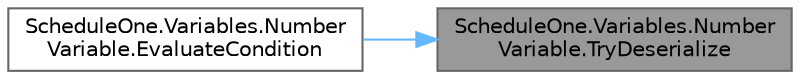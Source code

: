 digraph "ScheduleOne.Variables.NumberVariable.TryDeserialize"
{
 // LATEX_PDF_SIZE
  bgcolor="transparent";
  edge [fontname=Helvetica,fontsize=10,labelfontname=Helvetica,labelfontsize=10];
  node [fontname=Helvetica,fontsize=10,shape=box,height=0.2,width=0.4];
  rankdir="RL";
  Node1 [id="Node000001",label="ScheduleOne.Variables.Number\lVariable.TryDeserialize",height=0.2,width=0.4,color="gray40", fillcolor="grey60", style="filled", fontcolor="black",tooltip=" "];
  Node1 -> Node2 [id="edge1_Node000001_Node000002",dir="back",color="steelblue1",style="solid",tooltip=" "];
  Node2 [id="Node000002",label="ScheduleOne.Variables.Number\lVariable.EvaluateCondition",height=0.2,width=0.4,color="grey40", fillcolor="white", style="filled",URL="$class_schedule_one_1_1_variables_1_1_number_variable.html#a84e152f099ec0a889c98db0a92789943",tooltip=" "];
}
